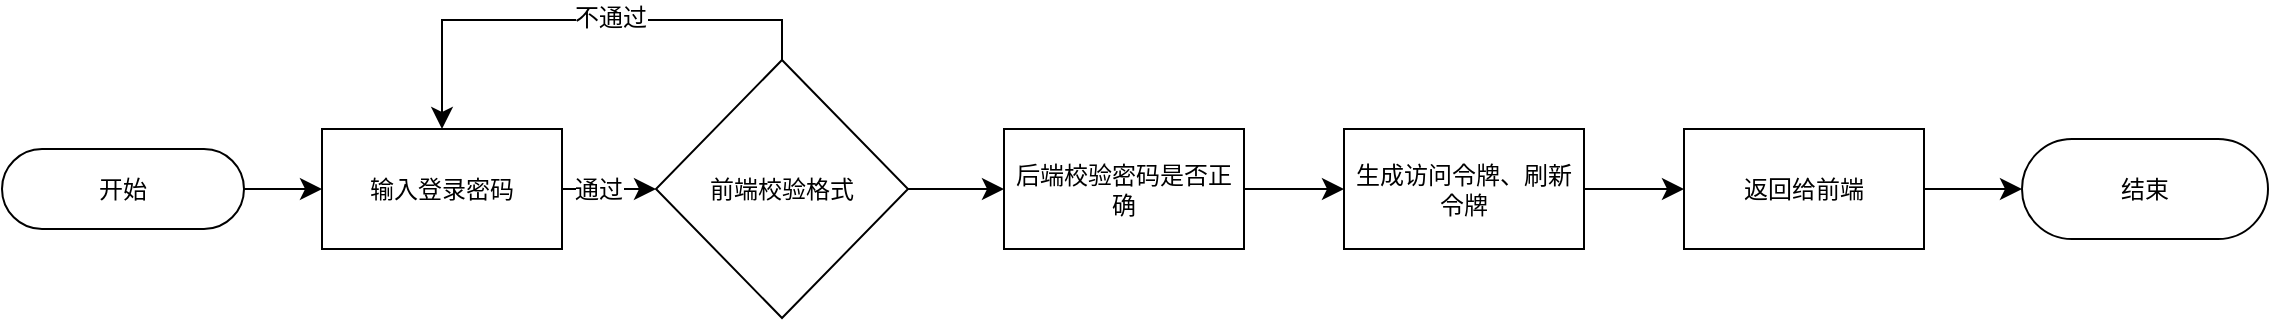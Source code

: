 <mxfile version="26.1.0">
  <diagram name="第 1 页" id="M4KpRr9EKxmZV-fE4hjS">
    <mxGraphModel dx="1458" dy="1025" grid="1" gridSize="10" guides="1" tooltips="1" connect="1" arrows="1" fold="1" page="1" pageScale="1" pageWidth="827" pageHeight="1169" math="0" shadow="0">
      <root>
        <mxCell id="0" />
        <mxCell id="1" parent="0" />
        <mxCell id="rJWWysvKdObHL5cOJZoD-1" style="edgeStyle=none;curved=1;rounded=0;orthogonalLoop=1;jettySize=auto;html=1;fontSize=12;startSize=8;endSize=8;" edge="1" parent="1" source="WwEldn8JN8eeW2-9IUpF-1" target="WwEldn8JN8eeW2-9IUpF-2">
          <mxGeometry relative="1" as="geometry" />
        </mxCell>
        <mxCell id="WwEldn8JN8eeW2-9IUpF-1" value="开始" style="rounded=1;whiteSpace=wrap;html=1;arcSize=50;" parent="1" vertex="1">
          <mxGeometry x="60" y="304.5" width="121" height="40" as="geometry" />
        </mxCell>
        <mxCell id="rJWWysvKdObHL5cOJZoD-2" style="edgeStyle=none;curved=1;rounded=0;orthogonalLoop=1;jettySize=auto;html=1;entryX=0;entryY=0.5;entryDx=0;entryDy=0;fontSize=12;startSize=8;endSize=8;" edge="1" parent="1" source="WwEldn8JN8eeW2-9IUpF-2" target="WwEldn8JN8eeW2-9IUpF-6">
          <mxGeometry relative="1" as="geometry" />
        </mxCell>
        <mxCell id="rJWWysvKdObHL5cOJZoD-10" value="通过" style="edgeLabel;html=1;align=center;verticalAlign=middle;resizable=0;points=[];fontSize=12;" vertex="1" connectable="0" parent="rJWWysvKdObHL5cOJZoD-2">
          <mxGeometry x="-0.246" relative="1" as="geometry">
            <mxPoint as="offset" />
          </mxGeometry>
        </mxCell>
        <mxCell id="WwEldn8JN8eeW2-9IUpF-2" value="输入登录密码" style="rounded=0;whiteSpace=wrap;html=1;" parent="1" vertex="1">
          <mxGeometry x="220" y="294.5" width="120" height="60" as="geometry" />
        </mxCell>
        <mxCell id="rJWWysvKdObHL5cOJZoD-3" style="edgeStyle=none;curved=1;rounded=0;orthogonalLoop=1;jettySize=auto;html=1;entryX=0;entryY=0.5;entryDx=0;entryDy=0;fontSize=12;startSize=8;endSize=8;" edge="1" parent="1" source="WwEldn8JN8eeW2-9IUpF-6" target="WwEldn8JN8eeW2-9IUpF-11">
          <mxGeometry relative="1" as="geometry" />
        </mxCell>
        <mxCell id="rJWWysvKdObHL5cOJZoD-9" style="edgeStyle=orthogonalEdgeStyle;rounded=0;orthogonalLoop=1;jettySize=auto;html=1;entryX=0.5;entryY=0;entryDx=0;entryDy=0;fontSize=12;startSize=8;endSize=8;exitX=0.5;exitY=0;exitDx=0;exitDy=0;" edge="1" parent="1" source="WwEldn8JN8eeW2-9IUpF-6" target="WwEldn8JN8eeW2-9IUpF-2">
          <mxGeometry relative="1" as="geometry">
            <mxPoint x="407.0" y="294.5" as="sourcePoint" />
            <mxPoint x="300" y="264.5" as="targetPoint" />
          </mxGeometry>
        </mxCell>
        <mxCell id="rJWWysvKdObHL5cOJZoD-11" value="不通过" style="edgeLabel;html=1;align=center;verticalAlign=middle;resizable=0;points=[];fontSize=12;" vertex="1" connectable="0" parent="rJWWysvKdObHL5cOJZoD-9">
          <mxGeometry x="-0.128" y="-1" relative="1" as="geometry">
            <mxPoint as="offset" />
          </mxGeometry>
        </mxCell>
        <mxCell id="WwEldn8JN8eeW2-9IUpF-6" value="前端校验格式" style="rhombus;whiteSpace=wrap;html=1;" parent="1" vertex="1">
          <mxGeometry x="387" y="260" width="126" height="129" as="geometry" />
        </mxCell>
        <mxCell id="rJWWysvKdObHL5cOJZoD-4" style="edgeStyle=none;curved=1;rounded=0;orthogonalLoop=1;jettySize=auto;html=1;entryX=0;entryY=0.5;entryDx=0;entryDy=0;fontSize=12;startSize=8;endSize=8;" edge="1" parent="1" source="WwEldn8JN8eeW2-9IUpF-11" target="WwEldn8JN8eeW2-9IUpF-13">
          <mxGeometry relative="1" as="geometry" />
        </mxCell>
        <mxCell id="WwEldn8JN8eeW2-9IUpF-11" value="后端校验密码是否正确" style="rounded=0;whiteSpace=wrap;html=1;" parent="1" vertex="1">
          <mxGeometry x="561" y="294.5" width="120" height="60" as="geometry" />
        </mxCell>
        <mxCell id="rJWWysvKdObHL5cOJZoD-5" style="edgeStyle=none;curved=1;rounded=0;orthogonalLoop=1;jettySize=auto;html=1;entryX=0;entryY=0.5;entryDx=0;entryDy=0;fontSize=12;startSize=8;endSize=8;" edge="1" parent="1" source="WwEldn8JN8eeW2-9IUpF-13" target="WwEldn8JN8eeW2-9IUpF-14">
          <mxGeometry relative="1" as="geometry" />
        </mxCell>
        <mxCell id="WwEldn8JN8eeW2-9IUpF-13" value="生成访问令牌、刷新令牌" style="rounded=0;whiteSpace=wrap;html=1;" parent="1" vertex="1">
          <mxGeometry x="731" y="294.5" width="120" height="60" as="geometry" />
        </mxCell>
        <mxCell id="rJWWysvKdObHL5cOJZoD-6" style="edgeStyle=none;curved=1;rounded=0;orthogonalLoop=1;jettySize=auto;html=1;entryX=0;entryY=0.5;entryDx=0;entryDy=0;fontSize=12;startSize=8;endSize=8;" edge="1" parent="1" source="WwEldn8JN8eeW2-9IUpF-14" target="WwEldn8JN8eeW2-9IUpF-17">
          <mxGeometry relative="1" as="geometry" />
        </mxCell>
        <mxCell id="WwEldn8JN8eeW2-9IUpF-14" value="返回给前端" style="rounded=0;whiteSpace=wrap;html=1;" parent="1" vertex="1">
          <mxGeometry x="901" y="294.5" width="120" height="60" as="geometry" />
        </mxCell>
        <mxCell id="WwEldn8JN8eeW2-9IUpF-17" value="结束" style="rounded=1;whiteSpace=wrap;html=1;arcSize=50;" parent="1" vertex="1">
          <mxGeometry x="1070" y="299.5" width="123" height="50" as="geometry" />
        </mxCell>
      </root>
    </mxGraphModel>
  </diagram>
</mxfile>
